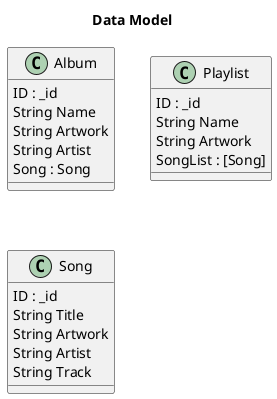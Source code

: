 @startuml
title Data Model

class Album {
    ID : _id
    String Name
    String Artwork
    String Artist
    Song : Song
}

class Playlist {
    ID : _id
    String Name
    String Artwork
    SongList : [Song]
}

class Song {
    ID : _id
    String Title
    String Artwork
    String Artist
    String Track
}

@enduml